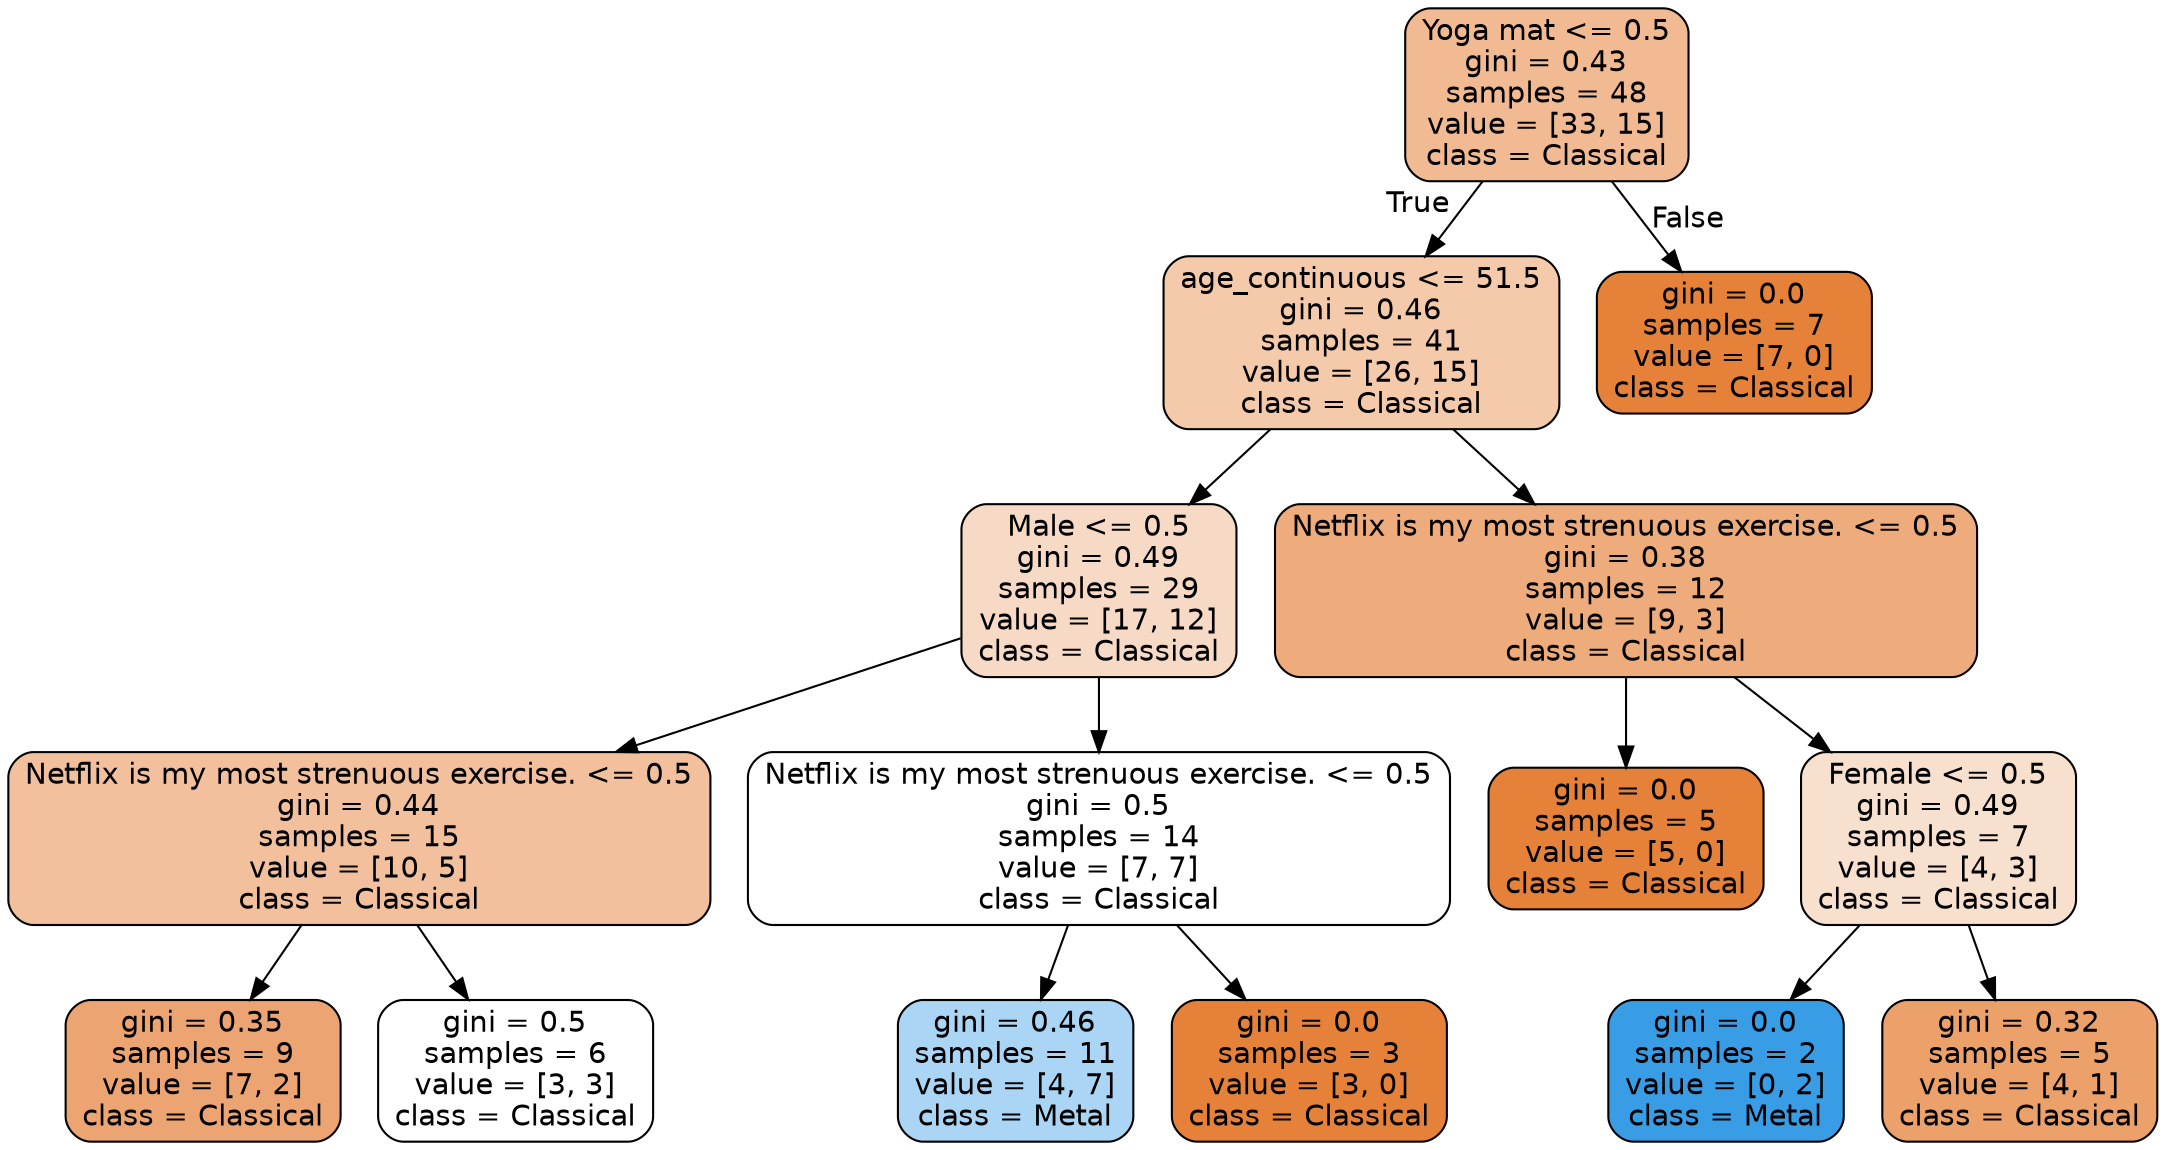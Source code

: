 digraph Tree {
node [shape=box, style="filled, rounded", color="black", fontname=helvetica] ;
edge [fontname=helvetica] ;
0 [label="Yoga mat <= 0.5\ngini = 0.43\nsamples = 48\nvalue = [33, 15]\nclass = Classical", fillcolor="#f1ba93"] ;
1 [label="age_continuous <= 51.5\ngini = 0.46\nsamples = 41\nvalue = [26, 15]\nclass = Classical", fillcolor="#f4caab"] ;
0 -> 1 [labeldistance=2.5, labelangle=45, headlabel="True"] ;
2 [label="Male <= 0.5\ngini = 0.49\nsamples = 29\nvalue = [17, 12]\nclass = Classical", fillcolor="#f7dac5"] ;
1 -> 2 ;
3 [label="Netflix is my most strenuous exercise. <= 0.5\ngini = 0.44\nsamples = 15\nvalue = [10, 5]\nclass = Classical", fillcolor="#f2c09c"] ;
2 -> 3 ;
4 [label="gini = 0.35\nsamples = 9\nvalue = [7, 2]\nclass = Classical", fillcolor="#eca572"] ;
3 -> 4 ;
5 [label="gini = 0.5\nsamples = 6\nvalue = [3, 3]\nclass = Classical", fillcolor="#ffffff"] ;
3 -> 5 ;
6 [label="Netflix is my most strenuous exercise. <= 0.5\ngini = 0.5\nsamples = 14\nvalue = [7, 7]\nclass = Classical", fillcolor="#ffffff"] ;
2 -> 6 ;
7 [label="gini = 0.46\nsamples = 11\nvalue = [4, 7]\nclass = Metal", fillcolor="#aad5f4"] ;
6 -> 7 ;
8 [label="gini = 0.0\nsamples = 3\nvalue = [3, 0]\nclass = Classical", fillcolor="#e58139"] ;
6 -> 8 ;
9 [label="Netflix is my most strenuous exercise. <= 0.5\ngini = 0.38\nsamples = 12\nvalue = [9, 3]\nclass = Classical", fillcolor="#eeab7b"] ;
1 -> 9 ;
10 [label="gini = 0.0\nsamples = 5\nvalue = [5, 0]\nclass = Classical", fillcolor="#e58139"] ;
9 -> 10 ;
11 [label="Female <= 0.5\ngini = 0.49\nsamples = 7\nvalue = [4, 3]\nclass = Classical", fillcolor="#f8e0ce"] ;
9 -> 11 ;
12 [label="gini = 0.0\nsamples = 2\nvalue = [0, 2]\nclass = Metal", fillcolor="#399de5"] ;
11 -> 12 ;
13 [label="gini = 0.32\nsamples = 5\nvalue = [4, 1]\nclass = Classical", fillcolor="#eca06a"] ;
11 -> 13 ;
14 [label="gini = 0.0\nsamples = 7\nvalue = [7, 0]\nclass = Classical", fillcolor="#e58139"] ;
0 -> 14 [labeldistance=2.5, labelangle=-45, headlabel="False"] ;
}